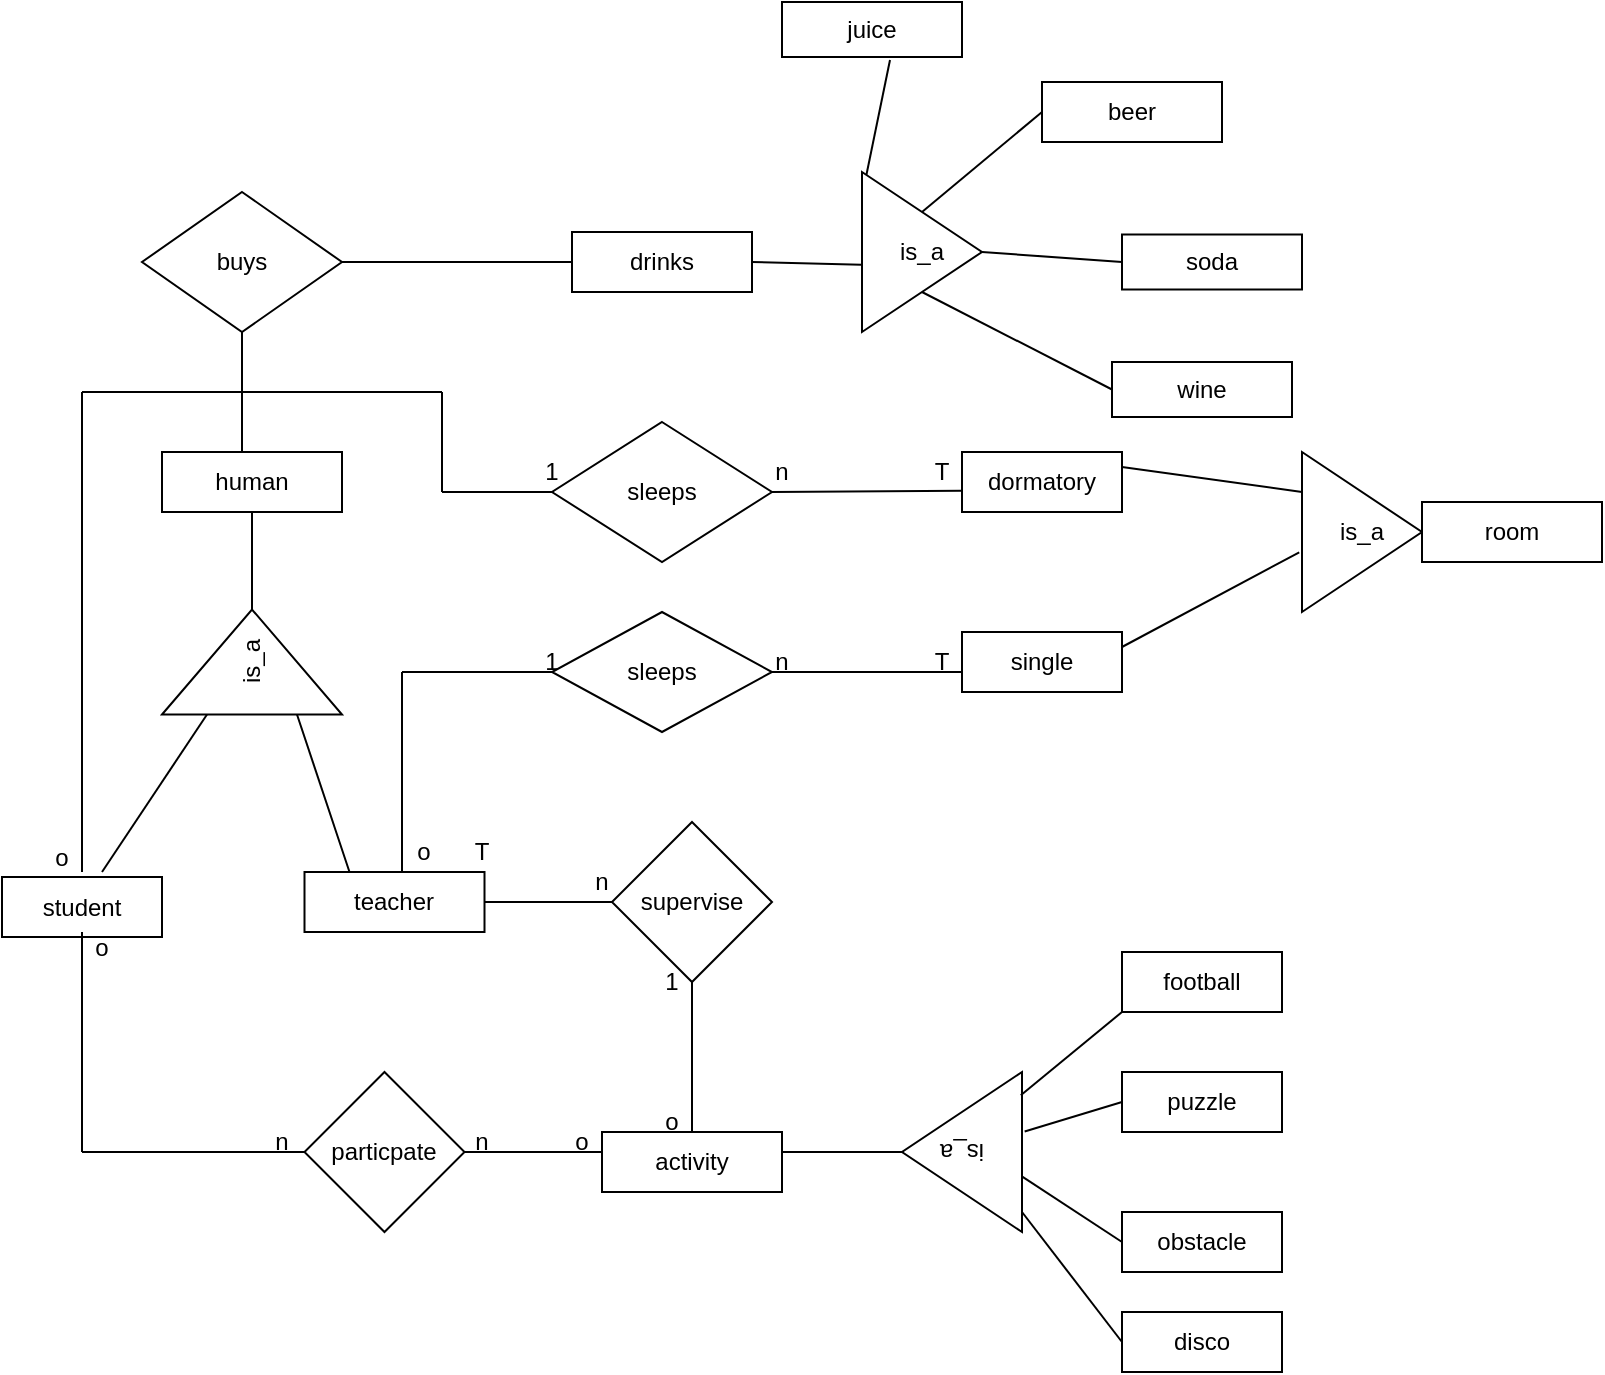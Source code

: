 <mxfile version="20.8.23" type="github">
  <diagram name="Page-1" id="gSk3wAaGOLavJTZ6bvbQ">
    <mxGraphModel dx="1009" dy="542" grid="1" gridSize="10" guides="1" tooltips="1" connect="1" arrows="1" fold="1" page="1" pageScale="1" pageWidth="700" pageHeight="1000" math="0" shadow="0">
      <root>
        <mxCell id="0" />
        <mxCell id="1" parent="0" />
        <mxCell id="Tgu4_6tIzImzLT0Yi9q5-1" value="human" style="rounded=0;whiteSpace=wrap;html=1;" parent="1" vertex="1">
          <mxGeometry x="400" y="325" width="90" height="30" as="geometry" />
        </mxCell>
        <mxCell id="Tgu4_6tIzImzLT0Yi9q5-2" value="sleeps" style="rhombus;whiteSpace=wrap;html=1;" parent="1" vertex="1">
          <mxGeometry x="595" y="310" width="110" height="70" as="geometry" />
        </mxCell>
        <mxCell id="Tgu4_6tIzImzLT0Yi9q5-3" value="student" style="rounded=0;whiteSpace=wrap;html=1;" parent="1" vertex="1">
          <mxGeometry x="320" y="537.5" width="80" height="30" as="geometry" />
        </mxCell>
        <mxCell id="Tgu4_6tIzImzLT0Yi9q5-4" value="is_a&lt;br&gt;" style="triangle;whiteSpace=wrap;html=1;rotation=-90;" parent="1" vertex="1">
          <mxGeometry x="418.75" y="385" width="52.5" height="90" as="geometry" />
        </mxCell>
        <mxCell id="Tgu4_6tIzImzLT0Yi9q5-7" value="teacher" style="rounded=0;whiteSpace=wrap;html=1;" parent="1" vertex="1">
          <mxGeometry x="471.25" y="535" width="90" height="30" as="geometry" />
        </mxCell>
        <mxCell id="Tgu4_6tIzImzLT0Yi9q5-8" value="particpate" style="rhombus;whiteSpace=wrap;html=1;" parent="1" vertex="1">
          <mxGeometry x="471.25" y="635" width="80" height="80" as="geometry" />
        </mxCell>
        <mxCell id="Tgu4_6tIzImzLT0Yi9q5-9" value="activity" style="rounded=0;whiteSpace=wrap;html=1;" parent="1" vertex="1">
          <mxGeometry x="620" y="665" width="90" height="30" as="geometry" />
        </mxCell>
        <mxCell id="Tgu4_6tIzImzLT0Yi9q5-10" value="supervise" style="rhombus;whiteSpace=wrap;html=1;" parent="1" vertex="1">
          <mxGeometry x="625" y="510" width="80" height="80" as="geometry" />
        </mxCell>
        <mxCell id="Tgu4_6tIzImzLT0Yi9q5-11" value="is_a" style="triangle;whiteSpace=wrap;html=1;rotation=-180;align=center;" parent="1" vertex="1">
          <mxGeometry x="770" y="635" width="60" height="80" as="geometry" />
        </mxCell>
        <mxCell id="Tgu4_6tIzImzLT0Yi9q5-12" value="football" style="rounded=0;whiteSpace=wrap;html=1;" parent="1" vertex="1">
          <mxGeometry x="880" y="575" width="80" height="30" as="geometry" />
        </mxCell>
        <mxCell id="Tgu4_6tIzImzLT0Yi9q5-13" value="puzzle" style="rounded=0;whiteSpace=wrap;html=1;" parent="1" vertex="1">
          <mxGeometry x="880" y="635" width="80" height="30" as="geometry" />
        </mxCell>
        <mxCell id="Tgu4_6tIzImzLT0Yi9q5-15" value="obstacle" style="rounded=0;whiteSpace=wrap;html=1;" parent="1" vertex="1">
          <mxGeometry x="880" y="705" width="80" height="30" as="geometry" />
        </mxCell>
        <mxCell id="Tgu4_6tIzImzLT0Yi9q5-16" value="sleeps" style="rhombus;whiteSpace=wrap;html=1;" parent="1" vertex="1">
          <mxGeometry x="595" y="405" width="110" height="60" as="geometry" />
        </mxCell>
        <mxCell id="Tgu4_6tIzImzLT0Yi9q5-17" value="dormatory" style="rounded=0;whiteSpace=wrap;html=1;" parent="1" vertex="1">
          <mxGeometry x="800" y="325" width="80" height="30" as="geometry" />
        </mxCell>
        <mxCell id="Tgu4_6tIzImzLT0Yi9q5-18" value="single" style="rounded=0;whiteSpace=wrap;html=1;" parent="1" vertex="1">
          <mxGeometry x="800" y="415" width="80" height="30" as="geometry" />
        </mxCell>
        <mxCell id="Tgu4_6tIzImzLT0Yi9q5-19" value="is_a" style="triangle;whiteSpace=wrap;html=1;" parent="1" vertex="1">
          <mxGeometry x="970" y="325" width="60" height="80" as="geometry" />
        </mxCell>
        <mxCell id="Tgu4_6tIzImzLT0Yi9q5-20" value="room" style="rounded=0;whiteSpace=wrap;html=1;" parent="1" vertex="1">
          <mxGeometry x="1030" y="350" width="90" height="30" as="geometry" />
        </mxCell>
        <mxCell id="Tgu4_6tIzImzLT0Yi9q5-22" value="" style="endArrow=none;html=1;rounded=0;entryX=0.5;entryY=1;entryDx=0;entryDy=0;exitX=1;exitY=0.5;exitDx=0;exitDy=0;" parent="1" source="Tgu4_6tIzImzLT0Yi9q5-4" target="Tgu4_6tIzImzLT0Yi9q5-1" edge="1">
          <mxGeometry width="50" height="50" relative="1" as="geometry">
            <mxPoint x="400" y="425" as="sourcePoint" />
            <mxPoint x="450" y="375" as="targetPoint" />
            <Array as="points" />
          </mxGeometry>
        </mxCell>
        <mxCell id="Tgu4_6tIzImzLT0Yi9q5-23" value="" style="endArrow=none;html=1;rounded=0;entryX=0;entryY=0.25;entryDx=0;entryDy=0;" parent="1" target="Tgu4_6tIzImzLT0Yi9q5-4" edge="1">
          <mxGeometry width="50" height="50" relative="1" as="geometry">
            <mxPoint x="370" y="535" as="sourcePoint" />
            <mxPoint x="410" y="465" as="targetPoint" />
          </mxGeometry>
        </mxCell>
        <mxCell id="Tgu4_6tIzImzLT0Yi9q5-24" value="" style="endArrow=none;html=1;rounded=0;entryX=0;entryY=0.75;entryDx=0;entryDy=0;exitX=0.25;exitY=0;exitDx=0;exitDy=0;" parent="1" source="Tgu4_6tIzImzLT0Yi9q5-7" target="Tgu4_6tIzImzLT0Yi9q5-4" edge="1">
          <mxGeometry width="50" height="50" relative="1" as="geometry">
            <mxPoint x="470" y="525" as="sourcePoint" />
            <mxPoint x="520" y="475" as="targetPoint" />
          </mxGeometry>
        </mxCell>
        <mxCell id="Tgu4_6tIzImzLT0Yi9q5-25" value="" style="endArrow=none;html=1;rounded=0;entryX=0.5;entryY=1;entryDx=0;entryDy=0;" parent="1" edge="1">
          <mxGeometry width="50" height="50" relative="1" as="geometry">
            <mxPoint x="360" y="675" as="sourcePoint" />
            <mxPoint x="360" y="565" as="targetPoint" />
          </mxGeometry>
        </mxCell>
        <mxCell id="Tgu4_6tIzImzLT0Yi9q5-26" value="" style="endArrow=none;html=1;rounded=0;entryX=0;entryY=0.5;entryDx=0;entryDy=0;" parent="1" target="Tgu4_6tIzImzLT0Yi9q5-8" edge="1">
          <mxGeometry width="50" height="50" relative="1" as="geometry">
            <mxPoint x="360" y="675" as="sourcePoint" />
            <mxPoint x="440" y="705" as="targetPoint" />
          </mxGeometry>
        </mxCell>
        <mxCell id="Tgu4_6tIzImzLT0Yi9q5-27" value="" style="endArrow=none;html=1;rounded=0;entryX=0;entryY=0.5;entryDx=0;entryDy=0;" parent="1" target="Tgu4_6tIzImzLT0Yi9q5-16" edge="1">
          <mxGeometry width="50" height="50" relative="1" as="geometry">
            <mxPoint x="520" y="435" as="sourcePoint" />
            <mxPoint x="590" y="445" as="targetPoint" />
          </mxGeometry>
        </mxCell>
        <mxCell id="Tgu4_6tIzImzLT0Yi9q5-28" value="" style="endArrow=none;html=1;rounded=0;" parent="1" edge="1">
          <mxGeometry width="50" height="50" relative="1" as="geometry">
            <mxPoint x="520" y="535" as="sourcePoint" />
            <mxPoint x="520" y="435" as="targetPoint" />
          </mxGeometry>
        </mxCell>
        <mxCell id="Tgu4_6tIzImzLT0Yi9q5-30" value="" style="endArrow=none;html=1;rounded=0;exitX=1;exitY=0.5;exitDx=0;exitDy=0;entryX=0;entryY=0.5;entryDx=0;entryDy=0;" parent="1" source="Tgu4_6tIzImzLT0Yi9q5-7" target="Tgu4_6tIzImzLT0Yi9q5-10" edge="1">
          <mxGeometry width="50" height="50" relative="1" as="geometry">
            <mxPoint x="570" y="615" as="sourcePoint" />
            <mxPoint x="620" y="565" as="targetPoint" />
          </mxGeometry>
        </mxCell>
        <mxCell id="Tgu4_6tIzImzLT0Yi9q5-31" value="" style="endArrow=none;html=1;rounded=0;entryX=0.5;entryY=1;entryDx=0;entryDy=0;exitX=0.5;exitY=0;exitDx=0;exitDy=0;" parent="1" source="Tgu4_6tIzImzLT0Yi9q5-9" target="Tgu4_6tIzImzLT0Yi9q5-10" edge="1">
          <mxGeometry width="50" height="50" relative="1" as="geometry">
            <mxPoint x="640" y="655" as="sourcePoint" />
            <mxPoint x="690" y="605" as="targetPoint" />
          </mxGeometry>
        </mxCell>
        <mxCell id="Tgu4_6tIzImzLT0Yi9q5-32" value="" style="endArrow=none;html=1;rounded=0;exitX=1;exitY=0.5;exitDx=0;exitDy=0;" parent="1" source="Tgu4_6tIzImzLT0Yi9q5-8" edge="1">
          <mxGeometry width="50" height="50" relative="1" as="geometry">
            <mxPoint x="550" y="755" as="sourcePoint" />
            <mxPoint x="620" y="675" as="targetPoint" />
          </mxGeometry>
        </mxCell>
        <mxCell id="Tgu4_6tIzImzLT0Yi9q5-33" value="" style="endArrow=none;html=1;rounded=0;entryX=1;entryY=0.5;entryDx=0;entryDy=0;" parent="1" target="Tgu4_6tIzImzLT0Yi9q5-11" edge="1">
          <mxGeometry width="50" height="50" relative="1" as="geometry">
            <mxPoint x="710" y="675" as="sourcePoint" />
            <mxPoint x="770" y="685" as="targetPoint" />
          </mxGeometry>
        </mxCell>
        <mxCell id="Tgu4_6tIzImzLT0Yi9q5-34" value="" style="endArrow=none;html=1;rounded=0;exitX=0.01;exitY=0.855;exitDx=0;exitDy=0;exitPerimeter=0;" parent="1" source="Tgu4_6tIzImzLT0Yi9q5-11" edge="1">
          <mxGeometry width="50" height="50" relative="1" as="geometry">
            <mxPoint x="830" y="655" as="sourcePoint" />
            <mxPoint x="880" y="605" as="targetPoint" />
          </mxGeometry>
        </mxCell>
        <mxCell id="Tgu4_6tIzImzLT0Yi9q5-35" value="" style="endArrow=none;html=1;rounded=0;entryX=0;entryY=0.5;entryDx=0;entryDy=0;exitX=0.001;exitY=0.348;exitDx=0;exitDy=0;exitPerimeter=0;" parent="1" source="Tgu4_6tIzImzLT0Yi9q5-11" target="Tgu4_6tIzImzLT0Yi9q5-15" edge="1">
          <mxGeometry width="50" height="50" relative="1" as="geometry">
            <mxPoint x="830" y="715" as="sourcePoint" />
            <mxPoint x="880" y="745" as="targetPoint" />
          </mxGeometry>
        </mxCell>
        <mxCell id="Tgu4_6tIzImzLT0Yi9q5-36" value="" style="endArrow=none;html=1;rounded=0;exitX=-0.022;exitY=0.628;exitDx=0;exitDy=0;entryX=0;entryY=0.5;entryDx=0;entryDy=0;exitPerimeter=0;" parent="1" source="Tgu4_6tIzImzLT0Yi9q5-11" target="Tgu4_6tIzImzLT0Yi9q5-13" edge="1">
          <mxGeometry width="50" height="50" relative="1" as="geometry">
            <mxPoint x="840" y="690" as="sourcePoint" />
            <mxPoint x="890" y="640" as="targetPoint" />
          </mxGeometry>
        </mxCell>
        <mxCell id="Tgu4_6tIzImzLT0Yi9q5-38" value="" style="endArrow=none;html=1;rounded=0;entryX=-0.023;entryY=0.627;entryDx=0;entryDy=0;entryPerimeter=0;exitX=1;exitY=0.25;exitDx=0;exitDy=0;" parent="1" source="Tgu4_6tIzImzLT0Yi9q5-18" target="Tgu4_6tIzImzLT0Yi9q5-19" edge="1">
          <mxGeometry width="50" height="50" relative="1" as="geometry">
            <mxPoint x="880" y="405" as="sourcePoint" />
            <mxPoint x="930" y="355" as="targetPoint" />
          </mxGeometry>
        </mxCell>
        <mxCell id="Tgu4_6tIzImzLT0Yi9q5-40" value="" style="endArrow=none;html=1;rounded=0;exitX=1;exitY=0.25;exitDx=0;exitDy=0;entryX=0;entryY=0.25;entryDx=0;entryDy=0;" parent="1" source="Tgu4_6tIzImzLT0Yi9q5-17" target="Tgu4_6tIzImzLT0Yi9q5-19" edge="1">
          <mxGeometry width="50" height="50" relative="1" as="geometry">
            <mxPoint x="910" y="345" as="sourcePoint" />
            <mxPoint x="960" y="295" as="targetPoint" />
          </mxGeometry>
        </mxCell>
        <mxCell id="Tgu4_6tIzImzLT0Yi9q5-41" value="" style="endArrow=none;html=1;rounded=0;exitX=1;exitY=0.5;exitDx=0;exitDy=0;entryX=0.002;entryY=0.646;entryDx=0;entryDy=0;entryPerimeter=0;" parent="1" source="Tgu4_6tIzImzLT0Yi9q5-2" target="Tgu4_6tIzImzLT0Yi9q5-17" edge="1">
          <mxGeometry width="50" height="50" relative="1" as="geometry">
            <mxPoint x="730" y="395" as="sourcePoint" />
            <mxPoint x="800" y="350" as="targetPoint" />
          </mxGeometry>
        </mxCell>
        <mxCell id="Tgu4_6tIzImzLT0Yi9q5-42" value="" style="endArrow=none;html=1;rounded=0;entryX=0;entryY=0.5;entryDx=0;entryDy=0;" parent="1" target="Tgu4_6tIzImzLT0Yi9q5-2" edge="1">
          <mxGeometry width="50" height="50" relative="1" as="geometry">
            <mxPoint x="540" y="345" as="sourcePoint" />
            <mxPoint x="570" y="345" as="targetPoint" />
          </mxGeometry>
        </mxCell>
        <mxCell id="Tgu4_6tIzImzLT0Yi9q5-43" value="" style="endArrow=none;html=1;rounded=0;" parent="1" edge="1">
          <mxGeometry width="50" height="50" relative="1" as="geometry">
            <mxPoint x="540" y="345" as="sourcePoint" />
            <mxPoint x="540" y="295" as="targetPoint" />
          </mxGeometry>
        </mxCell>
        <mxCell id="Tgu4_6tIzImzLT0Yi9q5-44" value="" style="endArrow=none;html=1;rounded=0;" parent="1" edge="1">
          <mxGeometry width="50" height="50" relative="1" as="geometry">
            <mxPoint x="360" y="295" as="sourcePoint" />
            <mxPoint x="540" y="295" as="targetPoint" />
          </mxGeometry>
        </mxCell>
        <mxCell id="Tgu4_6tIzImzLT0Yi9q5-45" value="" style="endArrow=none;html=1;rounded=0;exitX=0.5;exitY=0;exitDx=0;exitDy=0;" parent="1" edge="1">
          <mxGeometry width="50" height="50" relative="1" as="geometry">
            <mxPoint x="360" y="535" as="sourcePoint" />
            <mxPoint x="360" y="295" as="targetPoint" />
          </mxGeometry>
        </mxCell>
        <mxCell id="Tgu4_6tIzImzLT0Yi9q5-47" value="" style="endArrow=none;html=1;rounded=0;exitX=1;exitY=0.5;exitDx=0;exitDy=0;" parent="1" source="Tgu4_6tIzImzLT0Yi9q5-16" edge="1">
          <mxGeometry width="50" height="50" relative="1" as="geometry">
            <mxPoint x="730" y="525" as="sourcePoint" />
            <mxPoint x="800" y="435" as="targetPoint" />
          </mxGeometry>
        </mxCell>
        <mxCell id="Tgu4_6tIzImzLT0Yi9q5-49" value="o" style="text;html=1;strokeColor=none;fillColor=none;align=center;verticalAlign=middle;whiteSpace=wrap;rounded=0;" parent="1" vertex="1">
          <mxGeometry x="320" y="512.5" width="60" height="30" as="geometry" />
        </mxCell>
        <mxCell id="Tgu4_6tIzImzLT0Yi9q5-50" value="1" style="text;html=1;strokeColor=none;fillColor=none;align=center;verticalAlign=middle;whiteSpace=wrap;rounded=0;" parent="1" vertex="1">
          <mxGeometry x="565" y="320" width="60" height="30" as="geometry" />
        </mxCell>
        <mxCell id="Tgu4_6tIzImzLT0Yi9q5-52" value="n" style="text;html=1;strokeColor=none;fillColor=none;align=center;verticalAlign=middle;whiteSpace=wrap;rounded=0;" parent="1" vertex="1">
          <mxGeometry x="680" y="320" width="60" height="30" as="geometry" />
        </mxCell>
        <mxCell id="Tgu4_6tIzImzLT0Yi9q5-53" value="1" style="text;html=1;strokeColor=none;fillColor=none;align=center;verticalAlign=middle;whiteSpace=wrap;rounded=0;" parent="1" vertex="1">
          <mxGeometry x="565" y="415" width="60" height="30" as="geometry" />
        </mxCell>
        <mxCell id="Tgu4_6tIzImzLT0Yi9q5-55" value="n" style="text;html=1;strokeColor=none;fillColor=none;align=center;verticalAlign=middle;whiteSpace=wrap;rounded=0;" parent="1" vertex="1">
          <mxGeometry x="680" y="415" width="60" height="30" as="geometry" />
        </mxCell>
        <mxCell id="Tgu4_6tIzImzLT0Yi9q5-56" value="o" style="text;html=1;strokeColor=none;fillColor=none;align=center;verticalAlign=middle;whiteSpace=wrap;rounded=0;" parent="1" vertex="1">
          <mxGeometry x="340" y="557.5" width="60" height="30" as="geometry" />
        </mxCell>
        <mxCell id="Tgu4_6tIzImzLT0Yi9q5-57" value="n" style="text;html=1;strokeColor=none;fillColor=none;align=center;verticalAlign=middle;whiteSpace=wrap;rounded=0;" parent="1" vertex="1">
          <mxGeometry x="430" y="655" width="60" height="30" as="geometry" />
        </mxCell>
        <mxCell id="Tgu4_6tIzImzLT0Yi9q5-58" value="n" style="text;html=1;strokeColor=none;fillColor=none;align=center;verticalAlign=middle;whiteSpace=wrap;rounded=0;" parent="1" vertex="1">
          <mxGeometry x="530" y="655" width="60" height="30" as="geometry" />
        </mxCell>
        <mxCell id="Tgu4_6tIzImzLT0Yi9q5-59" value="o" style="text;html=1;strokeColor=none;fillColor=none;align=center;verticalAlign=middle;whiteSpace=wrap;rounded=0;" parent="1" vertex="1">
          <mxGeometry x="580" y="655" width="60" height="30" as="geometry" />
        </mxCell>
        <mxCell id="Tgu4_6tIzImzLT0Yi9q5-60" value="o" style="text;html=1;strokeColor=none;fillColor=none;align=center;verticalAlign=middle;whiteSpace=wrap;rounded=0;" parent="1" vertex="1">
          <mxGeometry x="501.25" y="510" width="60" height="30" as="geometry" />
        </mxCell>
        <mxCell id="Tgu4_6tIzImzLT0Yi9q5-61" value="T" style="text;html=1;strokeColor=none;fillColor=none;align=center;verticalAlign=middle;whiteSpace=wrap;rounded=0;" parent="1" vertex="1">
          <mxGeometry x="530" y="510" width="60" height="30" as="geometry" />
        </mxCell>
        <mxCell id="Tgu4_6tIzImzLT0Yi9q5-62" value="n" style="text;html=1;strokeColor=none;fillColor=none;align=center;verticalAlign=middle;whiteSpace=wrap;rounded=0;" parent="1" vertex="1">
          <mxGeometry x="590" y="525" width="60" height="30" as="geometry" />
        </mxCell>
        <mxCell id="Tgu4_6tIzImzLT0Yi9q5-63" value="o" style="text;html=1;strokeColor=none;fillColor=none;align=center;verticalAlign=middle;whiteSpace=wrap;rounded=0;" parent="1" vertex="1">
          <mxGeometry x="625" y="645" width="60" height="30" as="geometry" />
        </mxCell>
        <mxCell id="Tgu4_6tIzImzLT0Yi9q5-64" value="1" style="text;html=1;strokeColor=none;fillColor=none;align=center;verticalAlign=middle;whiteSpace=wrap;rounded=0;" parent="1" vertex="1">
          <mxGeometry x="625" y="575" width="60" height="30" as="geometry" />
        </mxCell>
        <mxCell id="Tgu4_6tIzImzLT0Yi9q5-66" value="T" style="text;html=1;strokeColor=none;fillColor=none;align=center;verticalAlign=middle;whiteSpace=wrap;rounded=0;" parent="1" vertex="1">
          <mxGeometry x="760" y="415" width="60" height="30" as="geometry" />
        </mxCell>
        <mxCell id="Tgu4_6tIzImzLT0Yi9q5-67" value="T" style="text;html=1;strokeColor=none;fillColor=none;align=center;verticalAlign=middle;whiteSpace=wrap;rounded=0;" parent="1" vertex="1">
          <mxGeometry x="760" y="320" width="60" height="30" as="geometry" />
        </mxCell>
        <mxCell id="Tgu4_6tIzImzLT0Yi9q5-68" value="disco" style="rounded=0;whiteSpace=wrap;html=1;" parent="1" vertex="1">
          <mxGeometry x="880" y="755" width="80" height="30" as="geometry" />
        </mxCell>
        <mxCell id="Tgu4_6tIzImzLT0Yi9q5-69" value="" style="endArrow=none;html=1;rounded=0;exitX=0;exitY=0.5;exitDx=0;exitDy=0;" parent="1" source="Tgu4_6tIzImzLT0Yi9q5-68" edge="1">
          <mxGeometry width="50" height="50" relative="1" as="geometry">
            <mxPoint x="800" y="825" as="sourcePoint" />
            <mxPoint x="830" y="705" as="targetPoint" />
          </mxGeometry>
        </mxCell>
        <mxCell id="Tgu4_6tIzImzLT0Yi9q5-70" value="buys" style="rhombus;whiteSpace=wrap;html=1;" parent="1" vertex="1">
          <mxGeometry x="390" y="195" width="100" height="70" as="geometry" />
        </mxCell>
        <mxCell id="Tgu4_6tIzImzLT0Yi9q5-71" value="drinks" style="rounded=0;whiteSpace=wrap;html=1;" parent="1" vertex="1">
          <mxGeometry x="605" y="215" width="90" height="30" as="geometry" />
        </mxCell>
        <mxCell id="Tgu4_6tIzImzLT0Yi9q5-72" value="" style="endArrow=none;html=1;rounded=0;entryX=0.5;entryY=1;entryDx=0;entryDy=0;" parent="1" target="Tgu4_6tIzImzLT0Yi9q5-70" edge="1">
          <mxGeometry width="50" height="50" relative="1" as="geometry">
            <mxPoint x="440" y="325" as="sourcePoint" />
            <mxPoint x="480" y="265" as="targetPoint" />
          </mxGeometry>
        </mxCell>
        <mxCell id="Tgu4_6tIzImzLT0Yi9q5-73" value="" style="endArrow=none;html=1;rounded=0;exitX=1;exitY=0.5;exitDx=0;exitDy=0;entryX=0;entryY=0.5;entryDx=0;entryDy=0;" parent="1" source="Tgu4_6tIzImzLT0Yi9q5-70" target="Tgu4_6tIzImzLT0Yi9q5-71" edge="1">
          <mxGeometry width="50" height="50" relative="1" as="geometry">
            <mxPoint x="510" y="225" as="sourcePoint" />
            <mxPoint x="560" y="175" as="targetPoint" />
          </mxGeometry>
        </mxCell>
        <mxCell id="Tgu4_6tIzImzLT0Yi9q5-74" value="is_a" style="triangle;whiteSpace=wrap;html=1;" parent="1" vertex="1">
          <mxGeometry x="750" y="185" width="60" height="80" as="geometry" />
        </mxCell>
        <mxCell id="Tgu4_6tIzImzLT0Yi9q5-75" value="beer" style="rounded=0;whiteSpace=wrap;html=1;" parent="1" vertex="1">
          <mxGeometry x="840" y="140" width="90" height="30" as="geometry" />
        </mxCell>
        <mxCell id="Tgu4_6tIzImzLT0Yi9q5-76" value="soda" style="rounded=0;whiteSpace=wrap;html=1;" parent="1" vertex="1">
          <mxGeometry x="880" y="216.25" width="90" height="27.5" as="geometry" />
        </mxCell>
        <mxCell id="Tgu4_6tIzImzLT0Yi9q5-77" value="wine" style="rounded=0;whiteSpace=wrap;html=1;" parent="1" vertex="1">
          <mxGeometry x="875" y="280" width="90" height="27.5" as="geometry" />
        </mxCell>
        <mxCell id="Tgu4_6tIzImzLT0Yi9q5-78" value="juice" style="rounded=0;whiteSpace=wrap;html=1;" parent="1" vertex="1">
          <mxGeometry x="710" y="100" width="90" height="27.5" as="geometry" />
        </mxCell>
        <mxCell id="Tgu4_6tIzImzLT0Yi9q5-79" value="" style="endArrow=none;html=1;rounded=0;entryX=0;entryY=0.5;entryDx=0;entryDy=0;exitX=0.5;exitY=0;exitDx=0;exitDy=0;" parent="1" source="Tgu4_6tIzImzLT0Yi9q5-74" target="Tgu4_6tIzImzLT0Yi9q5-75" edge="1">
          <mxGeometry width="50" height="50" relative="1" as="geometry">
            <mxPoint x="780" y="190" as="sourcePoint" />
            <mxPoint x="820" y="150" as="targetPoint" />
          </mxGeometry>
        </mxCell>
        <mxCell id="Tgu4_6tIzImzLT0Yi9q5-80" value="" style="endArrow=none;html=1;rounded=0;entryX=0.6;entryY=1.055;entryDx=0;entryDy=0;entryPerimeter=0;exitX=0.037;exitY=0.017;exitDx=0;exitDy=0;exitPerimeter=0;" parent="1" source="Tgu4_6tIzImzLT0Yi9q5-74" target="Tgu4_6tIzImzLT0Yi9q5-78" edge="1">
          <mxGeometry width="50" height="50" relative="1" as="geometry">
            <mxPoint x="760" y="190" as="sourcePoint" />
            <mxPoint x="750" y="140" as="targetPoint" />
          </mxGeometry>
        </mxCell>
        <mxCell id="Tgu4_6tIzImzLT0Yi9q5-81" value="" style="endArrow=none;html=1;rounded=0;entryX=0;entryY=0.5;entryDx=0;entryDy=0;exitX=1;exitY=0.5;exitDx=0;exitDy=0;" parent="1" source="Tgu4_6tIzImzLT0Yi9q5-74" target="Tgu4_6tIzImzLT0Yi9q5-76" edge="1">
          <mxGeometry width="50" height="50" relative="1" as="geometry">
            <mxPoint x="810" y="260" as="sourcePoint" />
            <mxPoint x="860" y="210" as="targetPoint" />
          </mxGeometry>
        </mxCell>
        <mxCell id="Tgu4_6tIzImzLT0Yi9q5-82" value="" style="endArrow=none;html=1;rounded=0;entryX=0;entryY=0.5;entryDx=0;entryDy=0;exitX=0.5;exitY=1;exitDx=0;exitDy=0;" parent="1" source="Tgu4_6tIzImzLT0Yi9q5-74" target="Tgu4_6tIzImzLT0Yi9q5-77" edge="1">
          <mxGeometry width="50" height="50" relative="1" as="geometry">
            <mxPoint x="790" y="290" as="sourcePoint" />
            <mxPoint x="840" y="240" as="targetPoint" />
          </mxGeometry>
        </mxCell>
        <mxCell id="Tgu4_6tIzImzLT0Yi9q5-84" value="" style="endArrow=none;html=1;rounded=0;entryX=-0.005;entryY=0.579;entryDx=0;entryDy=0;exitX=1;exitY=0.5;exitDx=0;exitDy=0;entryPerimeter=0;" parent="1" source="Tgu4_6tIzImzLT0Yi9q5-71" target="Tgu4_6tIzImzLT0Yi9q5-74" edge="1">
          <mxGeometry width="50" height="50" relative="1" as="geometry">
            <mxPoint x="700" y="230" as="sourcePoint" />
            <mxPoint x="740" y="170" as="targetPoint" />
          </mxGeometry>
        </mxCell>
      </root>
    </mxGraphModel>
  </diagram>
</mxfile>
